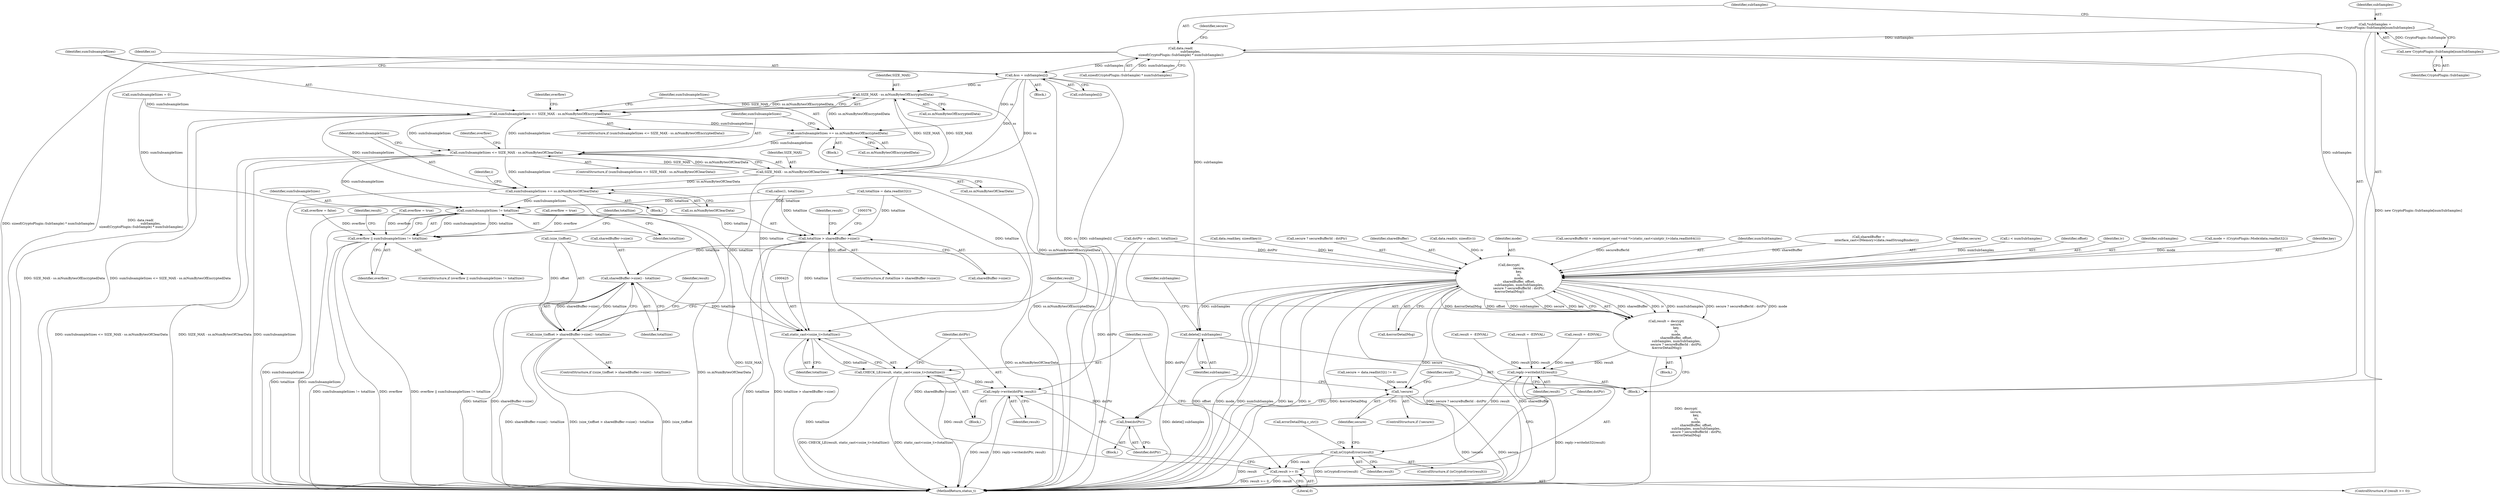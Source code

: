 digraph "0_Android_22f824feac43d5758f9a70b77f2aca840ba62c3b@pointer" {
"1000257" [label="(Call,*subSamples =\n new CryptoPlugin::SubSample[numSubSamples])"];
"1000259" [label="(Call,new CryptoPlugin::SubSample[numSubSamples])"];
"1000261" [label="(Call,data.read(\n                    subSamples,\n sizeof(CryptoPlugin::SubSample) * numSubSamples))"];
"1000308" [label="(Call,&ss = subSamples[i])"];
"1000316" [label="(Call,SIZE_MAX - ss.mNumBytesOfEncryptedData)"];
"1000314" [label="(Call,sumSubsampleSizes <= SIZE_MAX - ss.mNumBytesOfEncryptedData)"];
"1000322" [label="(Call,sumSubsampleSizes += ss.mNumBytesOfEncryptedData)"];
"1000333" [label="(Call,sumSubsampleSizes <= SIZE_MAX - ss.mNumBytesOfClearData)"];
"1000341" [label="(Call,sumSubsampleSizes += ss.mNumBytesOfClearData)"];
"1000354" [label="(Call,sumSubsampleSizes != totalSize)"];
"1000352" [label="(Call,overflow || sumSubsampleSizes != totalSize)"];
"1000364" [label="(Call,totalSize > sharedBuffer->size())"];
"1000378" [label="(Call,sharedBuffer->size() - totalSize)"];
"1000374" [label="(Call,(size_t)offset > sharedBuffer->size() - totalSize)"];
"1000424" [label="(Call,static_cast<ssize_t>(totalSize))"];
"1000422" [label="(Call,CHECK_LE(result, static_cast<ssize_t>(totalSize)))"];
"1000427" [label="(Call,reply->write(dstPtr, result))"];
"1000430" [label="(Call,free(dstPtr))"];
"1000335" [label="(Call,SIZE_MAX - ss.mNumBytesOfClearData)"];
"1000390" [label="(Call,decrypt(\n                    secure,\n                    key,\n                    iv,\n                    mode,\n                    sharedBuffer, offset,\n                    subSamples, numSubSamples,\n                    secure ? secureBufferId : dstPtr,\n &errorDetailMsg))"];
"1000388" [label="(Call,result = decrypt(\n                    secure,\n                    key,\n                    iv,\n                    mode,\n                    sharedBuffer, offset,\n                    subSamples, numSubSamples,\n                    secure ? secureBufferId : dstPtr,\n &errorDetailMsg))"];
"1000405" [label="(Call,reply->writeInt32(result))"];
"1000408" [label="(Call,isCryptoError(result))"];
"1000418" [label="(Call,result >= 0)"];
"1000414" [label="(Call,!secure)"];
"1000435" [label="(Call,delete[] subSamples)"];
"1000258" [label="(Identifier,subSamples)"];
"1000483" [label="(MethodReturn,status_t)"];
"1000393" [label="(Identifier,iv)"];
"1000412" [label="(Call,errorDetailMsg.c_str())"];
"1000397" [label="(Identifier,subSamples)"];
"1000424" [label="(Call,static_cast<ssize_t>(totalSize))"];
"1000415" [label="(Identifier,secure)"];
"1000403" [label="(Call,&errorDetailMsg)"];
"1000364" [label="(Call,totalSize > sharedBuffer->size())"];
"1000408" [label="(Call,isCryptoError(result))"];
"1000260" [label="(Identifier,CryptoPlugin::SubSample)"];
"1000378" [label="(Call,sharedBuffer->size() - totalSize)"];
"1000340" [label="(Block,)"];
"1000348" [label="(Call,overflow = true)"];
"1000413" [label="(ControlStructure,if (!secure))"];
"1000263" [label="(Call,sizeof(CryptoPlugin::SubSample) * numSubSamples)"];
"1000313" [label="(ControlStructure,if (sumSubsampleSizes <= SIZE_MAX - ss.mNumBytesOfEncryptedData))"];
"1000316" [label="(Call,SIZE_MAX - ss.mNumBytesOfEncryptedData)"];
"1000380" [label="(Identifier,totalSize)"];
"1000356" [label="(Identifier,totalSize)"];
"1000221" [label="(Call,mode = (CryptoPlugin::Mode)data.readInt32())"];
"1000209" [label="(Block,)"];
"1000261" [label="(Call,data.read(\n                    subSamples,\n sizeof(CryptoPlugin::SubSample) * numSubSamples))"];
"1000363" [label="(ControlStructure,if (totalSize > sharedBuffer->size()))"];
"1000368" [label="(Call,result = -EINVAL)"];
"1000330" [label="(Identifier,overflow)"];
"1000392" [label="(Identifier,key)"];
"1000426" [label="(Identifier,totalSize)"];
"1000435" [label="(Call,delete[] subSamples)"];
"1000405" [label="(Call,reply->writeInt32(result))"];
"1000215" [label="(Call,secure = data.readInt32() != 0)"];
"1000322" [label="(Call,sumSubsampleSizes += ss.mNumBytesOfEncryptedData)"];
"1000323" [label="(Identifier,sumSubsampleSizes)"];
"1000433" [label="(Identifier,dstPtr)"];
"1000355" [label="(Identifier,sumSubsampleSizes)"];
"1000431" [label="(Identifier,dstPtr)"];
"1000365" [label="(Identifier,totalSize)"];
"1000422" [label="(Call,CHECK_LE(result, static_cast<ssize_t>(totalSize)))"];
"1000406" [label="(Identifier,result)"];
"1000414" [label="(Call,!secure)"];
"1000358" [label="(Call,result = -EINVAL)"];
"1000293" [label="(Call,overflow = false)"];
"1000379" [label="(Call,sharedBuffer->size())"];
"1000429" [label="(Identifier,result)"];
"1000310" [label="(Call,subSamples[i])"];
"1000416" [label="(Block,)"];
"1000375" [label="(Call,(size_t)offset)"];
"1000388" [label="(Call,result = decrypt(\n                    secure,\n                    key,\n                    iv,\n                    mode,\n                    sharedBuffer, offset,\n                    subSamples, numSubSamples,\n                    secure ? secureBufferId : dstPtr,\n &errorDetailMsg))"];
"1000428" [label="(Identifier,dstPtr)"];
"1000227" [label="(Call,data.read(key, sizeof(key)))"];
"1000383" [label="(Identifier,result)"];
"1000333" [label="(Call,sumSubsampleSizes <= SIZE_MAX - ss.mNumBytesOfClearData)"];
"1000387" [label="(Block,)"];
"1000317" [label="(Identifier,SIZE_MAX)"];
"1000306" [label="(Block,)"];
"1000270" [label="(Identifier,secure)"];
"1000341" [label="(Call,sumSubsampleSizes += ss.mNumBytesOfClearData)"];
"1000353" [label="(Identifier,overflow)"];
"1000321" [label="(Block,)"];
"1000237" [label="(Call,totalSize = data.readInt32())"];
"1000390" [label="(Call,decrypt(\n                    secure,\n                    key,\n                    iv,\n                    mode,\n                    sharedBuffer, offset,\n                    subSamples, numSubSamples,\n                    secure ? secureBufferId : dstPtr,\n &errorDetailMsg))"];
"1000399" [label="(Call,secure ? secureBufferId : dstPtr)"];
"1000382" [label="(Call,result = -EINVAL)"];
"1000389" [label="(Identifier,result)"];
"1000283" [label="(Call,calloc(1, totalSize))"];
"1000409" [label="(Identifier,result)"];
"1000352" [label="(Call,overflow || sumSubsampleSizes != totalSize)"];
"1000427" [label="(Call,reply->write(dstPtr, result))"];
"1000436" [label="(Identifier,subSamples)"];
"1000289" [label="(Call,sumSubsampleSizes = 0)"];
"1000351" [label="(ControlStructure,if (overflow || sumSubsampleSizes != totalSize))"];
"1000335" [label="(Call,SIZE_MAX - ss.mNumBytesOfClearData)"];
"1000407" [label="(ControlStructure,if (isCryptoError(result)))"];
"1000359" [label="(Identifier,result)"];
"1000395" [label="(Identifier,sharedBuffer)"];
"1000334" [label="(Identifier,sumSubsampleSizes)"];
"1000232" [label="(Call,data.read(iv, sizeof(iv)))"];
"1000343" [label="(Call,ss.mNumBytesOfClearData)"];
"1000324" [label="(Call,ss.mNumBytesOfEncryptedData)"];
"1000262" [label="(Identifier,subSamples)"];
"1000420" [label="(Literal,0)"];
"1000418" [label="(Call,result >= 0)"];
"1000430" [label="(Call,free(dstPtr))"];
"1000354" [label="(Call,sumSubsampleSizes != totalSize)"];
"1000342" [label="(Identifier,sumSubsampleSizes)"];
"1000315" [label="(Identifier,sumSubsampleSizes)"];
"1000369" [label="(Identifier,result)"];
"1000366" [label="(Call,sharedBuffer->size())"];
"1000394" [label="(Identifier,mode)"];
"1000305" [label="(Identifier,i)"];
"1000318" [label="(Call,ss.mNumBytesOfEncryptedData)"];
"1000419" [label="(Identifier,result)"];
"1000257" [label="(Call,*subSamples =\n new CryptoPlugin::SubSample[numSubSamples])"];
"1000272" [label="(Call,secureBufferId = reinterpret_cast<void *>(static_cast<uintptr_t>(data.readInt64())))"];
"1000421" [label="(Block,)"];
"1000417" [label="(ControlStructure,if (result >= 0))"];
"1000259" [label="(Call,new CryptoPlugin::SubSample[numSubSamples])"];
"1000329" [label="(Call,overflow = true)"];
"1000398" [label="(Identifier,numSubSamples)"];
"1000336" [label="(Identifier,SIZE_MAX)"];
"1000438" [label="(Identifier,subSamples)"];
"1000281" [label="(Call,dstPtr = calloc(1, totalSize))"];
"1000241" [label="(Call,sharedBuffer =\n                interface_cast<IMemory>(data.readStrongBinder()))"];
"1000309" [label="(Identifier,ss)"];
"1000423" [label="(Identifier,result)"];
"1000391" [label="(Identifier,secure)"];
"1000301" [label="(Call,i < numSubSamples)"];
"1000349" [label="(Identifier,overflow)"];
"1000314" [label="(Call,sumSubsampleSizes <= SIZE_MAX - ss.mNumBytesOfEncryptedData)"];
"1000374" [label="(Call,(size_t)offset > sharedBuffer->size() - totalSize)"];
"1000337" [label="(Call,ss.mNumBytesOfClearData)"];
"1000373" [label="(ControlStructure,if ((size_t)offset > sharedBuffer->size() - totalSize))"];
"1000332" [label="(ControlStructure,if (sumSubsampleSizes <= SIZE_MAX - ss.mNumBytesOfClearData))"];
"1000308" [label="(Call,&ss = subSamples[i])"];
"1000396" [label="(Identifier,offset)"];
"1000257" -> "1000209"  [label="AST: "];
"1000257" -> "1000259"  [label="CFG: "];
"1000258" -> "1000257"  [label="AST: "];
"1000259" -> "1000257"  [label="AST: "];
"1000262" -> "1000257"  [label="CFG: "];
"1000257" -> "1000483"  [label="DDG: new CryptoPlugin::SubSample[numSubSamples]"];
"1000259" -> "1000257"  [label="DDG: CryptoPlugin::SubSample"];
"1000257" -> "1000261"  [label="DDG: subSamples"];
"1000259" -> "1000260"  [label="CFG: "];
"1000260" -> "1000259"  [label="AST: "];
"1000261" -> "1000209"  [label="AST: "];
"1000261" -> "1000263"  [label="CFG: "];
"1000262" -> "1000261"  [label="AST: "];
"1000263" -> "1000261"  [label="AST: "];
"1000270" -> "1000261"  [label="CFG: "];
"1000261" -> "1000483"  [label="DDG: sizeof(CryptoPlugin::SubSample) * numSubSamples"];
"1000261" -> "1000483"  [label="DDG: data.read(\n                    subSamples,\n sizeof(CryptoPlugin::SubSample) * numSubSamples)"];
"1000263" -> "1000261"  [label="DDG: numSubSamples"];
"1000261" -> "1000308"  [label="DDG: subSamples"];
"1000261" -> "1000390"  [label="DDG: subSamples"];
"1000261" -> "1000435"  [label="DDG: subSamples"];
"1000308" -> "1000306"  [label="AST: "];
"1000308" -> "1000310"  [label="CFG: "];
"1000309" -> "1000308"  [label="AST: "];
"1000310" -> "1000308"  [label="AST: "];
"1000315" -> "1000308"  [label="CFG: "];
"1000308" -> "1000483"  [label="DDG: subSamples[i]"];
"1000308" -> "1000483"  [label="DDG: ss"];
"1000308" -> "1000316"  [label="DDG: ss"];
"1000308" -> "1000322"  [label="DDG: ss"];
"1000308" -> "1000335"  [label="DDG: ss"];
"1000308" -> "1000341"  [label="DDG: ss"];
"1000316" -> "1000314"  [label="AST: "];
"1000316" -> "1000318"  [label="CFG: "];
"1000317" -> "1000316"  [label="AST: "];
"1000318" -> "1000316"  [label="AST: "];
"1000314" -> "1000316"  [label="CFG: "];
"1000316" -> "1000483"  [label="DDG: ss.mNumBytesOfEncryptedData"];
"1000316" -> "1000314"  [label="DDG: SIZE_MAX"];
"1000316" -> "1000314"  [label="DDG: ss.mNumBytesOfEncryptedData"];
"1000335" -> "1000316"  [label="DDG: SIZE_MAX"];
"1000316" -> "1000322"  [label="DDG: ss.mNumBytesOfEncryptedData"];
"1000316" -> "1000335"  [label="DDG: SIZE_MAX"];
"1000314" -> "1000313"  [label="AST: "];
"1000315" -> "1000314"  [label="AST: "];
"1000323" -> "1000314"  [label="CFG: "];
"1000330" -> "1000314"  [label="CFG: "];
"1000314" -> "1000483"  [label="DDG: SIZE_MAX - ss.mNumBytesOfEncryptedData"];
"1000314" -> "1000483"  [label="DDG: sumSubsampleSizes <= SIZE_MAX - ss.mNumBytesOfEncryptedData"];
"1000333" -> "1000314"  [label="DDG: sumSubsampleSizes"];
"1000289" -> "1000314"  [label="DDG: sumSubsampleSizes"];
"1000341" -> "1000314"  [label="DDG: sumSubsampleSizes"];
"1000314" -> "1000322"  [label="DDG: sumSubsampleSizes"];
"1000314" -> "1000333"  [label="DDG: sumSubsampleSizes"];
"1000322" -> "1000321"  [label="AST: "];
"1000322" -> "1000324"  [label="CFG: "];
"1000323" -> "1000322"  [label="AST: "];
"1000324" -> "1000322"  [label="AST: "];
"1000334" -> "1000322"  [label="CFG: "];
"1000322" -> "1000483"  [label="DDG: ss.mNumBytesOfEncryptedData"];
"1000322" -> "1000333"  [label="DDG: sumSubsampleSizes"];
"1000333" -> "1000332"  [label="AST: "];
"1000333" -> "1000335"  [label="CFG: "];
"1000334" -> "1000333"  [label="AST: "];
"1000335" -> "1000333"  [label="AST: "];
"1000342" -> "1000333"  [label="CFG: "];
"1000349" -> "1000333"  [label="CFG: "];
"1000333" -> "1000483"  [label="DDG: sumSubsampleSizes"];
"1000333" -> "1000483"  [label="DDG: sumSubsampleSizes <= SIZE_MAX - ss.mNumBytesOfClearData"];
"1000333" -> "1000483"  [label="DDG: SIZE_MAX - ss.mNumBytesOfClearData"];
"1000335" -> "1000333"  [label="DDG: SIZE_MAX"];
"1000335" -> "1000333"  [label="DDG: ss.mNumBytesOfClearData"];
"1000333" -> "1000341"  [label="DDG: sumSubsampleSizes"];
"1000333" -> "1000354"  [label="DDG: sumSubsampleSizes"];
"1000341" -> "1000340"  [label="AST: "];
"1000341" -> "1000343"  [label="CFG: "];
"1000342" -> "1000341"  [label="AST: "];
"1000343" -> "1000341"  [label="AST: "];
"1000305" -> "1000341"  [label="CFG: "];
"1000341" -> "1000483"  [label="DDG: ss.mNumBytesOfClearData"];
"1000341" -> "1000483"  [label="DDG: sumSubsampleSizes"];
"1000335" -> "1000341"  [label="DDG: ss.mNumBytesOfClearData"];
"1000341" -> "1000354"  [label="DDG: sumSubsampleSizes"];
"1000354" -> "1000352"  [label="AST: "];
"1000354" -> "1000356"  [label="CFG: "];
"1000355" -> "1000354"  [label="AST: "];
"1000356" -> "1000354"  [label="AST: "];
"1000352" -> "1000354"  [label="CFG: "];
"1000354" -> "1000483"  [label="DDG: totalSize"];
"1000354" -> "1000483"  [label="DDG: sumSubsampleSizes"];
"1000354" -> "1000352"  [label="DDG: sumSubsampleSizes"];
"1000354" -> "1000352"  [label="DDG: totalSize"];
"1000289" -> "1000354"  [label="DDG: sumSubsampleSizes"];
"1000283" -> "1000354"  [label="DDG: totalSize"];
"1000237" -> "1000354"  [label="DDG: totalSize"];
"1000354" -> "1000364"  [label="DDG: totalSize"];
"1000354" -> "1000424"  [label="DDG: totalSize"];
"1000352" -> "1000351"  [label="AST: "];
"1000352" -> "1000353"  [label="CFG: "];
"1000353" -> "1000352"  [label="AST: "];
"1000359" -> "1000352"  [label="CFG: "];
"1000365" -> "1000352"  [label="CFG: "];
"1000352" -> "1000483"  [label="DDG: overflow"];
"1000352" -> "1000483"  [label="DDG: overflow || sumSubsampleSizes != totalSize"];
"1000352" -> "1000483"  [label="DDG: sumSubsampleSizes != totalSize"];
"1000348" -> "1000352"  [label="DDG: overflow"];
"1000293" -> "1000352"  [label="DDG: overflow"];
"1000329" -> "1000352"  [label="DDG: overflow"];
"1000364" -> "1000363"  [label="AST: "];
"1000364" -> "1000366"  [label="CFG: "];
"1000365" -> "1000364"  [label="AST: "];
"1000366" -> "1000364"  [label="AST: "];
"1000369" -> "1000364"  [label="CFG: "];
"1000376" -> "1000364"  [label="CFG: "];
"1000364" -> "1000483"  [label="DDG: totalSize"];
"1000364" -> "1000483"  [label="DDG: totalSize > sharedBuffer->size()"];
"1000364" -> "1000483"  [label="DDG: sharedBuffer->size()"];
"1000283" -> "1000364"  [label="DDG: totalSize"];
"1000237" -> "1000364"  [label="DDG: totalSize"];
"1000364" -> "1000378"  [label="DDG: totalSize"];
"1000364" -> "1000424"  [label="DDG: totalSize"];
"1000378" -> "1000374"  [label="AST: "];
"1000378" -> "1000380"  [label="CFG: "];
"1000379" -> "1000378"  [label="AST: "];
"1000380" -> "1000378"  [label="AST: "];
"1000374" -> "1000378"  [label="CFG: "];
"1000378" -> "1000483"  [label="DDG: totalSize"];
"1000378" -> "1000483"  [label="DDG: sharedBuffer->size()"];
"1000378" -> "1000374"  [label="DDG: sharedBuffer->size()"];
"1000378" -> "1000374"  [label="DDG: totalSize"];
"1000378" -> "1000424"  [label="DDG: totalSize"];
"1000374" -> "1000373"  [label="AST: "];
"1000375" -> "1000374"  [label="AST: "];
"1000383" -> "1000374"  [label="CFG: "];
"1000389" -> "1000374"  [label="CFG: "];
"1000374" -> "1000483"  [label="DDG: (size_t)offset"];
"1000374" -> "1000483"  [label="DDG: sharedBuffer->size() - totalSize"];
"1000374" -> "1000483"  [label="DDG: (size_t)offset > sharedBuffer->size() - totalSize"];
"1000375" -> "1000374"  [label="DDG: offset"];
"1000424" -> "1000422"  [label="AST: "];
"1000424" -> "1000426"  [label="CFG: "];
"1000425" -> "1000424"  [label="AST: "];
"1000426" -> "1000424"  [label="AST: "];
"1000422" -> "1000424"  [label="CFG: "];
"1000424" -> "1000483"  [label="DDG: totalSize"];
"1000424" -> "1000422"  [label="DDG: totalSize"];
"1000283" -> "1000424"  [label="DDG: totalSize"];
"1000237" -> "1000424"  [label="DDG: totalSize"];
"1000422" -> "1000421"  [label="AST: "];
"1000423" -> "1000422"  [label="AST: "];
"1000428" -> "1000422"  [label="CFG: "];
"1000422" -> "1000483"  [label="DDG: CHECK_LE(result, static_cast<ssize_t>(totalSize))"];
"1000422" -> "1000483"  [label="DDG: static_cast<ssize_t>(totalSize)"];
"1000418" -> "1000422"  [label="DDG: result"];
"1000422" -> "1000427"  [label="DDG: result"];
"1000427" -> "1000421"  [label="AST: "];
"1000427" -> "1000429"  [label="CFG: "];
"1000428" -> "1000427"  [label="AST: "];
"1000429" -> "1000427"  [label="AST: "];
"1000431" -> "1000427"  [label="CFG: "];
"1000427" -> "1000483"  [label="DDG: reply->write(dstPtr, result)"];
"1000427" -> "1000483"  [label="DDG: result"];
"1000281" -> "1000427"  [label="DDG: dstPtr"];
"1000427" -> "1000430"  [label="DDG: dstPtr"];
"1000430" -> "1000416"  [label="AST: "];
"1000430" -> "1000431"  [label="CFG: "];
"1000431" -> "1000430"  [label="AST: "];
"1000433" -> "1000430"  [label="CFG: "];
"1000281" -> "1000430"  [label="DDG: dstPtr"];
"1000335" -> "1000337"  [label="CFG: "];
"1000336" -> "1000335"  [label="AST: "];
"1000337" -> "1000335"  [label="AST: "];
"1000335" -> "1000483"  [label="DDG: SIZE_MAX"];
"1000335" -> "1000483"  [label="DDG: ss.mNumBytesOfClearData"];
"1000390" -> "1000388"  [label="AST: "];
"1000390" -> "1000403"  [label="CFG: "];
"1000391" -> "1000390"  [label="AST: "];
"1000392" -> "1000390"  [label="AST: "];
"1000393" -> "1000390"  [label="AST: "];
"1000394" -> "1000390"  [label="AST: "];
"1000395" -> "1000390"  [label="AST: "];
"1000396" -> "1000390"  [label="AST: "];
"1000397" -> "1000390"  [label="AST: "];
"1000398" -> "1000390"  [label="AST: "];
"1000399" -> "1000390"  [label="AST: "];
"1000403" -> "1000390"  [label="AST: "];
"1000388" -> "1000390"  [label="CFG: "];
"1000390" -> "1000483"  [label="DDG: offset"];
"1000390" -> "1000483"  [label="DDG: mode"];
"1000390" -> "1000483"  [label="DDG: numSubSamples"];
"1000390" -> "1000483"  [label="DDG: key"];
"1000390" -> "1000483"  [label="DDG: iv"];
"1000390" -> "1000483"  [label="DDG: &errorDetailMsg"];
"1000390" -> "1000483"  [label="DDG: secure ? secureBufferId : dstPtr"];
"1000390" -> "1000483"  [label="DDG: sharedBuffer"];
"1000390" -> "1000388"  [label="DDG: sharedBuffer"];
"1000390" -> "1000388"  [label="DDG: iv"];
"1000390" -> "1000388"  [label="DDG: numSubSamples"];
"1000390" -> "1000388"  [label="DDG: secure ? secureBufferId : dstPtr"];
"1000390" -> "1000388"  [label="DDG: mode"];
"1000390" -> "1000388"  [label="DDG: &errorDetailMsg"];
"1000390" -> "1000388"  [label="DDG: offset"];
"1000390" -> "1000388"  [label="DDG: subSamples"];
"1000390" -> "1000388"  [label="DDG: secure"];
"1000390" -> "1000388"  [label="DDG: key"];
"1000227" -> "1000390"  [label="DDG: key"];
"1000232" -> "1000390"  [label="DDG: iv"];
"1000221" -> "1000390"  [label="DDG: mode"];
"1000241" -> "1000390"  [label="DDG: sharedBuffer"];
"1000375" -> "1000390"  [label="DDG: offset"];
"1000301" -> "1000390"  [label="DDG: numSubSamples"];
"1000272" -> "1000390"  [label="DDG: secureBufferId"];
"1000281" -> "1000390"  [label="DDG: dstPtr"];
"1000390" -> "1000414"  [label="DDG: secure"];
"1000390" -> "1000435"  [label="DDG: subSamples"];
"1000388" -> "1000387"  [label="AST: "];
"1000389" -> "1000388"  [label="AST: "];
"1000406" -> "1000388"  [label="CFG: "];
"1000388" -> "1000483"  [label="DDG: decrypt(\n                    secure,\n                    key,\n                    iv,\n                    mode,\n                    sharedBuffer, offset,\n                    subSamples, numSubSamples,\n                    secure ? secureBufferId : dstPtr,\n &errorDetailMsg)"];
"1000388" -> "1000405"  [label="DDG: result"];
"1000405" -> "1000209"  [label="AST: "];
"1000405" -> "1000406"  [label="CFG: "];
"1000406" -> "1000405"  [label="AST: "];
"1000409" -> "1000405"  [label="CFG: "];
"1000405" -> "1000483"  [label="DDG: reply->writeInt32(result)"];
"1000368" -> "1000405"  [label="DDG: result"];
"1000382" -> "1000405"  [label="DDG: result"];
"1000358" -> "1000405"  [label="DDG: result"];
"1000405" -> "1000408"  [label="DDG: result"];
"1000408" -> "1000407"  [label="AST: "];
"1000408" -> "1000409"  [label="CFG: "];
"1000409" -> "1000408"  [label="AST: "];
"1000412" -> "1000408"  [label="CFG: "];
"1000415" -> "1000408"  [label="CFG: "];
"1000408" -> "1000483"  [label="DDG: result"];
"1000408" -> "1000483"  [label="DDG: isCryptoError(result)"];
"1000408" -> "1000418"  [label="DDG: result"];
"1000418" -> "1000417"  [label="AST: "];
"1000418" -> "1000420"  [label="CFG: "];
"1000419" -> "1000418"  [label="AST: "];
"1000420" -> "1000418"  [label="AST: "];
"1000423" -> "1000418"  [label="CFG: "];
"1000431" -> "1000418"  [label="CFG: "];
"1000418" -> "1000483"  [label="DDG: result >= 0"];
"1000418" -> "1000483"  [label="DDG: result"];
"1000414" -> "1000413"  [label="AST: "];
"1000414" -> "1000415"  [label="CFG: "];
"1000415" -> "1000414"  [label="AST: "];
"1000419" -> "1000414"  [label="CFG: "];
"1000436" -> "1000414"  [label="CFG: "];
"1000414" -> "1000483"  [label="DDG: !secure"];
"1000414" -> "1000483"  [label="DDG: secure"];
"1000215" -> "1000414"  [label="DDG: secure"];
"1000435" -> "1000209"  [label="AST: "];
"1000435" -> "1000436"  [label="CFG: "];
"1000436" -> "1000435"  [label="AST: "];
"1000438" -> "1000435"  [label="CFG: "];
"1000435" -> "1000483"  [label="DDG: delete[] subSamples"];
}

